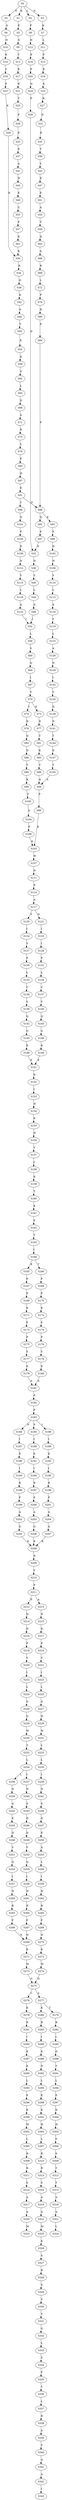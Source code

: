 strict digraph  {
	S0 -> S1 [ label = K ];
	S0 -> S2 [ label = E ];
	S0 -> S3 [ label = N ];
	S0 -> S4 [ label = L ];
	S1 -> S5 [ label = E ];
	S2 -> S6 [ label = A ];
	S3 -> S7 [ label = K ];
	S4 -> S8 [ label = P ];
	S5 -> S9 [ label = G ];
	S6 -> S10 [ label = N ];
	S7 -> S11 [ label = L ];
	S8 -> S12 [ label = H ];
	S9 -> S13 [ label = Y ];
	S10 -> S14 [ label = K ];
	S11 -> S15 [ label = F ];
	S12 -> S16 [ label = E ];
	S13 -> S17 [ label = K ];
	S14 -> S18 [ label = C ];
	S15 -> S19 [ label = K ];
	S16 -> S20 [ label = P ];
	S17 -> S21 [ label = K ];
	S18 -> S22 [ label = F ];
	S19 -> S23 [ label = K ];
	S20 -> S24 [ label = Q ];
	S21 -> S25 [ label = T ];
	S22 -> S26 [ label = K ];
	S23 -> S27 [ label = R ];
	S24 -> S28 [ label = P ];
	S25 -> S29 [ label = F ];
	S26 -> S30 [ label = K ];
	S27 -> S31 [ label = D ];
	S28 -> S32 [ label = D ];
	S29 -> S33 [ label = E ];
	S30 -> S34 [ label = R ];
	S31 -> S35 [ label = K ];
	S32 -> S36 [ label = N ];
	S33 -> S37 [ label = E ];
	S34 -> S38 [ label = D ];
	S35 -> S39 [ label = T ];
	S36 -> S40 [ label = V ];
	S37 -> S41 [ label = A ];
	S38 -> S42 [ label = K ];
	S39 -> S43 [ label = Y ];
	S40 -> S44 [ label = L ];
	S41 -> S45 [ label = N ];
	S42 -> S46 [ label = S ];
	S43 -> S47 [ label = E ];
	S44 -> S48 [ label = A ];
	S45 -> S49 [ label = K ];
	S46 -> S50 [ label = Y ];
	S47 -> S51 [ label = E ];
	S48 -> S52 [ label = I ];
	S49 -> S53 [ label = C ];
	S50 -> S54 [ label = E ];
	S51 -> S55 [ label = A ];
	S52 -> S56 [ label = L ];
	S53 -> S57 [ label = F ];
	S54 -> S58 [ label = E ];
	S55 -> S59 [ label = V ];
	S56 -> S60 [ label = S ];
	S57 -> S61 [ label = K ];
	S58 -> S62 [ label = A ];
	S59 -> S63 [ label = D ];
	S60 -> S64 [ label = Q ];
	S61 -> S30 [ label = K ];
	S62 -> S65 [ label = L ];
	S63 -> S66 [ label = A ];
	S64 -> S67 [ label = I ];
	S65 -> S68 [ label = D ];
	S66 -> S69 [ label = R ];
	S67 -> S70 [ label = V ];
	S68 -> S71 [ label = A ];
	S69 -> S72 [ label = L ];
	S70 -> S73 [ label = Q ];
	S70 -> S74 [ label = I ];
	S71 -> S75 [ label = R ];
	S72 -> S76 [ label = P ];
	S73 -> S77 [ label = D ];
	S74 -> S78 [ label = D ];
	S75 -> S79 [ label = L ];
	S76 -> S80 [ label = H ];
	S77 -> S81 [ label = T ];
	S78 -> S82 [ label = Q ];
	S79 -> S83 [ label = P ];
	S80 -> S84 [ label = E ];
	S81 -> S85 [ label = K ];
	S82 -> S86 [ label = D ];
	S83 -> S87 [ label = H ];
	S84 -> S88 [ label = P ];
	S85 -> S89 [ label = T ];
	S86 -> S90 [ label = T ];
	S87 -> S91 [ label = E ];
	S88 -> S92 [ label = Q ];
	S88 -> S93 [ label = E ];
	S89 -> S94 [ label = A ];
	S90 -> S95 [ label = K ];
	S91 -> S88 [ label = P ];
	S91 -> S96 [ label = T ];
	S92 -> S97 [ label = P ];
	S93 -> S98 [ label = P ];
	S94 -> S99 [ label = P ];
	S95 -> S100 [ label = T ];
	S96 -> S101 [ label = Q ];
	S97 -> S32 [ label = D ];
	S98 -> S102 [ label = D ];
	S99 -> S103 [ label = K ];
	S100 -> S104 [ label = A ];
	S101 -> S105 [ label = P ];
	S102 -> S106 [ label = N ];
	S103 -> S107 [ label = W ];
	S104 -> S108 [ label = P ];
	S105 -> S109 [ label = D ];
	S106 -> S110 [ label = V ];
	S107 -> S111 [ label = N ];
	S108 -> S103 [ label = K ];
	S109 -> S112 [ label = N ];
	S110 -> S113 [ label = L ];
	S111 -> S114 [ label = E ];
	S112 -> S115 [ label = V ];
	S113 -> S116 [ label = A ];
	S114 -> S117 [ label = A ];
	S115 -> S118 [ label = L ];
	S116 -> S119 [ label = V ];
	S117 -> S120 [ label = S ];
	S117 -> S121 [ label = N ];
	S118 -> S122 [ label = A ];
	S119 -> S123 [ label = L ];
	S120 -> S124 [ label = I ];
	S121 -> S125 [ label = I ];
	S122 -> S52 [ label = I ];
	S123 -> S126 [ label = A ];
	S124 -> S127 [ label = V ];
	S125 -> S128 [ label = I ];
	S126 -> S129 [ label = N ];
	S127 -> S130 [ label = P ];
	S128 -> S131 [ label = P ];
	S129 -> S132 [ label = I ];
	S130 -> S133 [ label = L ];
	S131 -> S134 [ label = L ];
	S132 -> S135 [ label = V ];
	S133 -> S136 [ label = C ];
	S134 -> S137 [ label = C ];
	S135 -> S138 [ label = Q ];
	S136 -> S139 [ label = V ];
	S137 -> S140 [ label = V ];
	S138 -> S141 [ label = D ];
	S139 -> S142 [ label = Q ];
	S140 -> S143 [ label = Q ];
	S141 -> S144 [ label = T ];
	S142 -> S145 [ label = G ];
	S143 -> S146 [ label = G ];
	S144 -> S147 [ label = K ];
	S145 -> S148 [ label = K ];
	S146 -> S149 [ label = K ];
	S147 -> S150 [ label = T ];
	S148 -> S151 [ label = E ];
	S149 -> S151 [ label = E ];
	S150 -> S94 [ label = A ];
	S151 -> S152 [ label = D ];
	S152 -> S153 [ label = I ];
	S153 -> S154 [ label = N ];
	S154 -> S155 [ label = P ];
	S155 -> S156 [ label = H ];
	S156 -> S157 [ label = Y ];
	S157 -> S158 [ label = I ];
	S158 -> S159 [ label = K ];
	S159 -> S160 [ label = T ];
	S160 -> S161 [ label = K ];
	S161 -> S162 [ label = F ];
	S162 -> S163 [ label = T ];
	S163 -> S164 [ label = I ];
	S164 -> S165 [ label = K ];
	S164 -> S166 [ label = T ];
	S165 -> S167 [ label = P ];
	S166 -> S168 [ label = P ];
	S167 -> S169 [ label = P ];
	S168 -> S170 [ label = P ];
	S169 -> S171 [ label = K ];
	S170 -> S172 [ label = K ];
	S171 -> S173 [ label = F ];
	S172 -> S174 [ label = F ];
	S173 -> S175 [ label = P ];
	S174 -> S176 [ label = P ];
	S175 -> S177 [ label = Y ];
	S176 -> S178 [ label = Y ];
	S177 -> S179 [ label = E ];
	S178 -> S180 [ label = E ];
	S179 -> S181 [ label = A ];
	S180 -> S181 [ label = A ];
	S181 -> S182 [ label = P ];
	S182 -> S183 [ label = F ];
	S183 -> S184 [ label = N ];
	S183 -> S185 [ label = S ];
	S183 -> S186 [ label = I ];
	S184 -> S187 [ label = I ];
	S185 -> S188 [ label = I ];
	S186 -> S189 [ label = I ];
	S187 -> S190 [ label = E ];
	S188 -> S191 [ label = E ];
	S189 -> S192 [ label = E ];
	S190 -> S193 [ label = I ];
	S191 -> S194 [ label = I ];
	S192 -> S195 [ label = I ];
	S193 -> S196 [ label = R ];
	S194 -> S197 [ label = R ];
	S195 -> S198 [ label = R ];
	S196 -> S199 [ label = F ];
	S197 -> S200 [ label = F ];
	S198 -> S201 [ label = F ];
	S199 -> S202 [ label = A ];
	S200 -> S203 [ label = A ];
	S201 -> S204 [ label = A ];
	S202 -> S205 [ label = G ];
	S203 -> S206 [ label = G ];
	S204 -> S207 [ label = G ];
	S205 -> S208 [ label = K ];
	S206 -> S208 [ label = K ];
	S207 -> S208 [ label = K ];
	S208 -> S209 [ label = D ];
	S209 -> S210 [ label = Y ];
	S210 -> S211 [ label = P ];
	S211 -> S212 [ label = P ];
	S211 -> S213 [ label = A ];
	S212 -> S214 [ label = N ];
	S213 -> S215 [ label = N ];
	S214 -> S216 [ label = D ];
	S215 -> S217 [ label = D ];
	S216 -> S218 [ label = P ];
	S217 -> S219 [ label = P ];
	S218 -> S220 [ label = V ];
	S219 -> S221 [ label = V ];
	S220 -> S222 [ label = I ];
	S221 -> S223 [ label = I ];
	S222 -> S224 [ label = L ];
	S223 -> S225 [ label = L ];
	S224 -> S226 [ label = G ];
	S225 -> S227 [ label = G ];
	S226 -> S228 [ label = Q ];
	S227 -> S229 [ label = H ];
	S228 -> S230 [ label = W ];
	S229 -> S231 [ label = W ];
	S230 -> S232 [ label = T ];
	S231 -> S233 [ label = L ];
	S232 -> S234 [ label = L ];
	S233 -> S235 [ label = L ];
	S234 -> S236 [ label = L ];
	S234 -> S237 [ label = I ];
	S235 -> S238 [ label = I ];
	S236 -> S239 [ label = N ];
	S237 -> S240 [ label = N ];
	S238 -> S241 [ label = N ];
	S239 -> S242 [ label = A ];
	S240 -> S243 [ label = S ];
	S241 -> S244 [ label = S ];
	S242 -> S245 [ label = E ];
	S243 -> S246 [ label = D ];
	S244 -> S247 [ label = D ];
	S245 -> S248 [ label = D ];
	S246 -> S249 [ label = D ];
	S247 -> S250 [ label = E ];
	S248 -> S251 [ label = V ];
	S249 -> S252 [ label = V ];
	S250 -> S253 [ label = A ];
	S251 -> S254 [ label = Q ];
	S252 -> S255 [ label = Q ];
	S253 -> S256 [ label = L ];
	S254 -> S257 [ label = I ];
	S255 -> S258 [ label = I ];
	S256 -> S259 [ label = I ];
	S257 -> S260 [ label = N ];
	S258 -> S261 [ label = N ];
	S259 -> S262 [ label = N ];
	S260 -> S263 [ label = R ];
	S261 -> S264 [ label = R ];
	S262 -> S265 [ label = R ];
	S263 -> S266 [ label = F ];
	S264 -> S267 [ label = F ];
	S265 -> S268 [ label = F ];
	S266 -> S269 [ label = N ];
	S267 -> S269 [ label = N ];
	S268 -> S270 [ label = N ];
	S269 -> S271 [ label = K ];
	S270 -> S272 [ label = K ];
	S271 -> S273 [ label = M ];
	S272 -> S274 [ label = M ];
	S273 -> S275 [ label = G ];
	S274 -> S275 [ label = G ];
	S275 -> S276 [ label = C ];
	S275 -> S277 [ label = S ];
	S276 -> S278 [ label = K ];
	S277 -> S279 [ label = T ];
	S277 -> S280 [ label = K ];
	S278 -> S281 [ label = R ];
	S279 -> S282 [ label = R ];
	S280 -> S283 [ label = R ];
	S281 -> S284 [ label = I ];
	S282 -> S285 [ label = I ];
	S283 -> S286 [ label = I ];
	S284 -> S287 [ label = E ];
	S285 -> S288 [ label = D ];
	S286 -> S289 [ label = E ];
	S287 -> S290 [ label = E ];
	S288 -> S291 [ label = T ];
	S289 -> S292 [ label = D ];
	S290 -> S293 [ label = L ];
	S291 -> S294 [ label = L ];
	S292 -> S295 [ label = L ];
	S293 -> S296 [ label = E ];
	S294 -> S297 [ label = E ];
	S295 -> S298 [ label = E ];
	S296 -> S299 [ label = K ];
	S297 -> S300 [ label = K ];
	S298 -> S301 [ label = K ];
	S299 -> S302 [ label = M ];
	S300 -> S303 [ label = H ];
	S301 -> S304 [ label = H ];
	S302 -> S305 [ label = L ];
	S303 -> S306 [ label = F ];
	S304 -> S307 [ label = L ];
	S305 -> S308 [ label = R ];
	S306 -> S309 [ label = S ];
	S307 -> S310 [ label = R ];
	S308 -> S311 [ label = R ];
	S309 -> S312 [ label = T ];
	S310 -> S313 [ label = R ];
	S311 -> S314 [ label = S ];
	S312 -> S315 [ label = T ];
	S313 -> S316 [ label = S ];
	S314 -> S317 [ label = A ];
	S315 -> S318 [ label = A ];
	S316 -> S319 [ label = A ];
	S317 -> S320 [ label = A ];
	S318 -> S321 [ label = A ];
	S319 -> S322 [ label = A ];
	S320 -> S323 [ label = M ];
	S321 -> S324 [ label = L ];
	S322 -> S325 [ label = M ];
	S325 -> S326 [ label = K ];
	S326 -> S327 [ label = S ];
	S327 -> S328 [ label = R ];
	S328 -> S329 [ label = S ];
	S329 -> S330 [ label = V ];
	S330 -> S331 [ label = V ];
	S331 -> S332 [ label = G ];
	S332 -> S333 [ label = L ];
	S333 -> S334 [ label = S ];
	S334 -> S335 [ label = F ];
	S335 -> S336 [ label = T ];
	S336 -> S337 [ label = L ];
	S337 -> S338 [ label = R ];
	S338 -> S339 [ label = S ];
	S339 -> S340 [ label = V ];
	S340 -> S341 [ label = A ];
	S341 -> S342 [ label = A ];
	S342 -> S343 [ label = I ];
}
